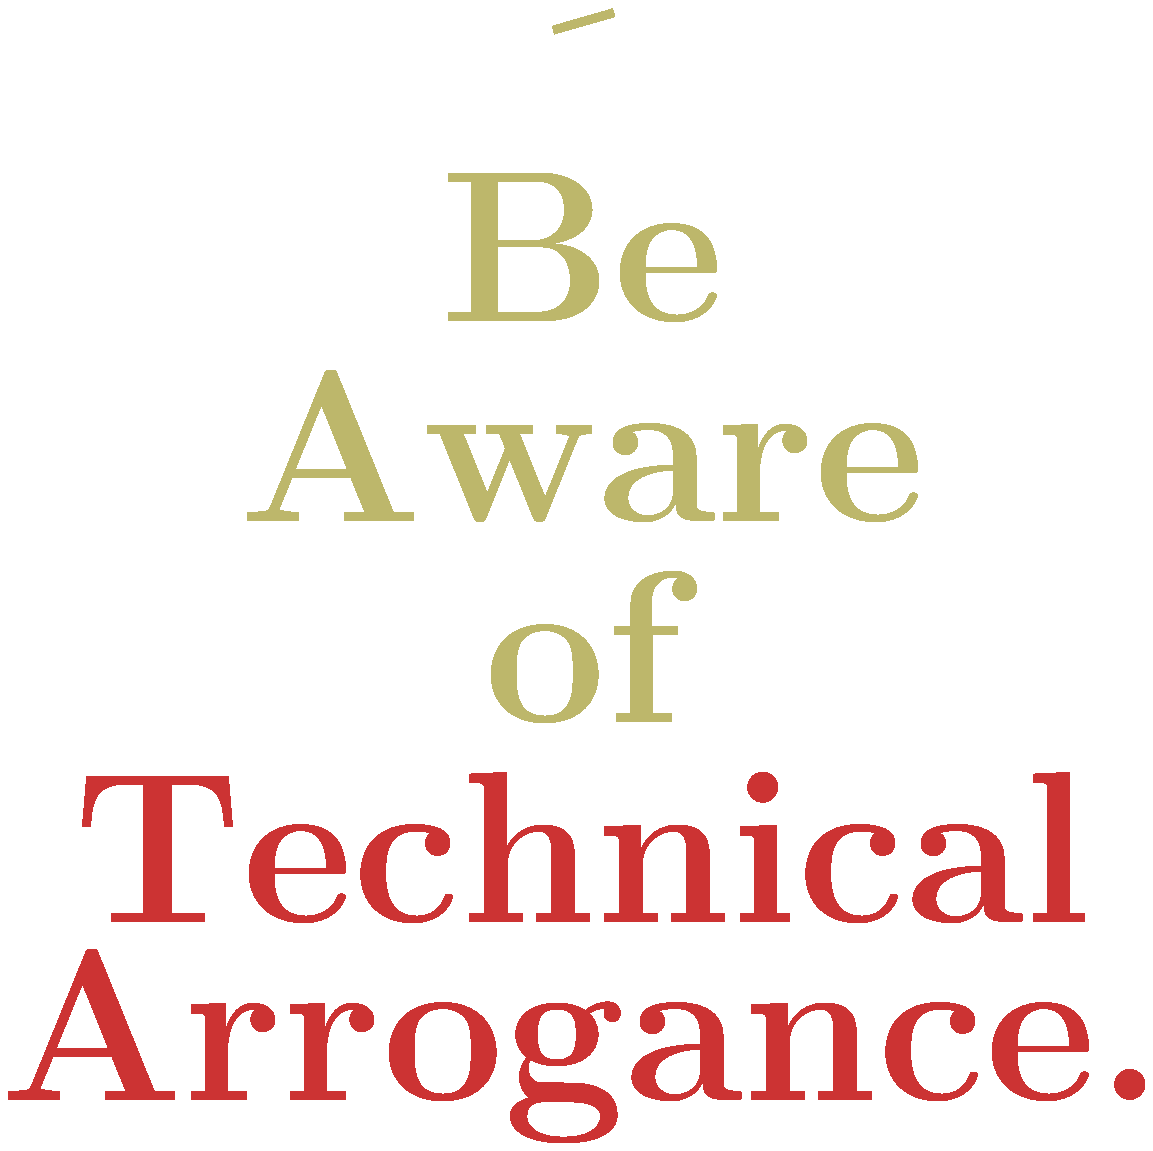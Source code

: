 % defaultcmr.mp
% use dvips -Pcmz 

beginfig(0);
	picture sent[];
	numeric xCoord, i;
	color one, two, thr, fur;
	one = (0.13333,0.54510,0.13334);
	two = (0.74118,0.71764,0.41961);
	thr = (0.80000,0.20000,0.20000);
	fur = (0.00000,0.85000,1.00000);
	xCoord = 3in;

	defaultfont := "cmbx12";
	defaultscale := 6.5;

	sent1 = thelabel( " ", (xCoord, 6in) );
	sent2 = thelabel( "Be", (xCoord, 5in) );
	sent3 = thelabel( "Aware", (xCoord, 4in) );
	sent4 = thelabel( "of", (xCoord, 3in) );
	sent5 = thelabel( "Technical", (xCoord, 2in) );
	sent6 = thelabel( "Arrogance.", (xCoord, 1in) );
	for i = 1 upto 4:
		draw sent[i] withcolor two;
	endfor;
	for i = 5 upto 6:
		draw sent[i] withcolor thr;
	endfor;
endfig;

end;


